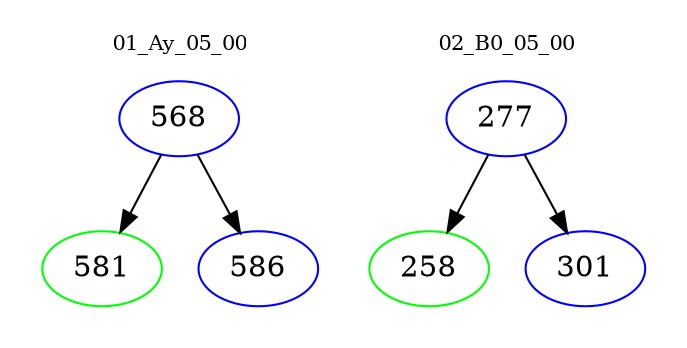 digraph{
subgraph cluster_0 {
color = white
label = "01_Ay_05_00";
fontsize=10;
T0_568 [label="568", color="blue"]
T0_568 -> T0_581 [color="black"]
T0_581 [label="581", color="green"]
T0_568 -> T0_586 [color="black"]
T0_586 [label="586", color="blue"]
}
subgraph cluster_1 {
color = white
label = "02_B0_05_00";
fontsize=10;
T1_277 [label="277", color="blue"]
T1_277 -> T1_258 [color="black"]
T1_258 [label="258", color="green"]
T1_277 -> T1_301 [color="black"]
T1_301 [label="301", color="blue"]
}
}
